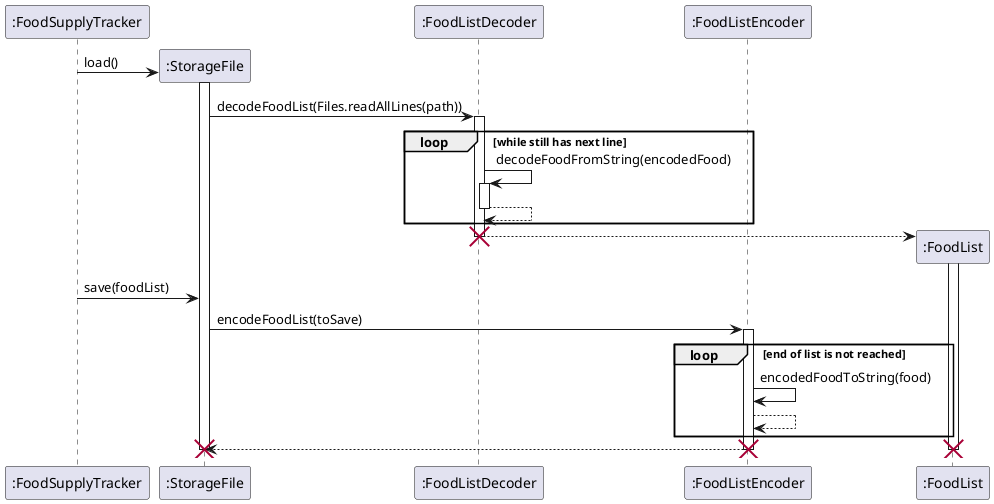 @startuml
'https://plantuml.com/sequence-diagram


participant ":FoodSupplyTracker"

create ":StorageFile" as sf
":FoodSupplyTracker" -> sf: load()
activate sf


sf -> ":FoodListDecoder": decodeFoodList(Files.readAllLines(path))
activate ":FoodListDecoder"

loop while still has next line
":FoodListDecoder" -> ":FoodListDecoder": decodeFoodFromString(encodedFood)
activate ":FoodListDecoder"
":FoodListDecoder" --> ":FoodListDecoder"
deactivate ":FoodListDecoder"
end

participant ":FoodListEncoder"
create ":FoodList" as fl
":FoodListDecoder" --> fl
deactivate ":FoodListDecoder"
destroy ":FoodListDecoder"
activate fl

":FoodSupplyTracker" -> sf: save(foodList)
sf -> ":FoodListEncoder": encodeFoodList(toSave)
activate ":FoodListEncoder"
loop end of list is not reached
":FoodListEncoder" -> ":FoodListEncoder": encodedFoodToString(food)
":FoodListEncoder" --> ":FoodListEncoder"
end

":FoodListEncoder" --> sf
deactivate ":FoodListEncoder"
destroy ":FoodListEncoder"
destroy sf
destroy fl


@enduml